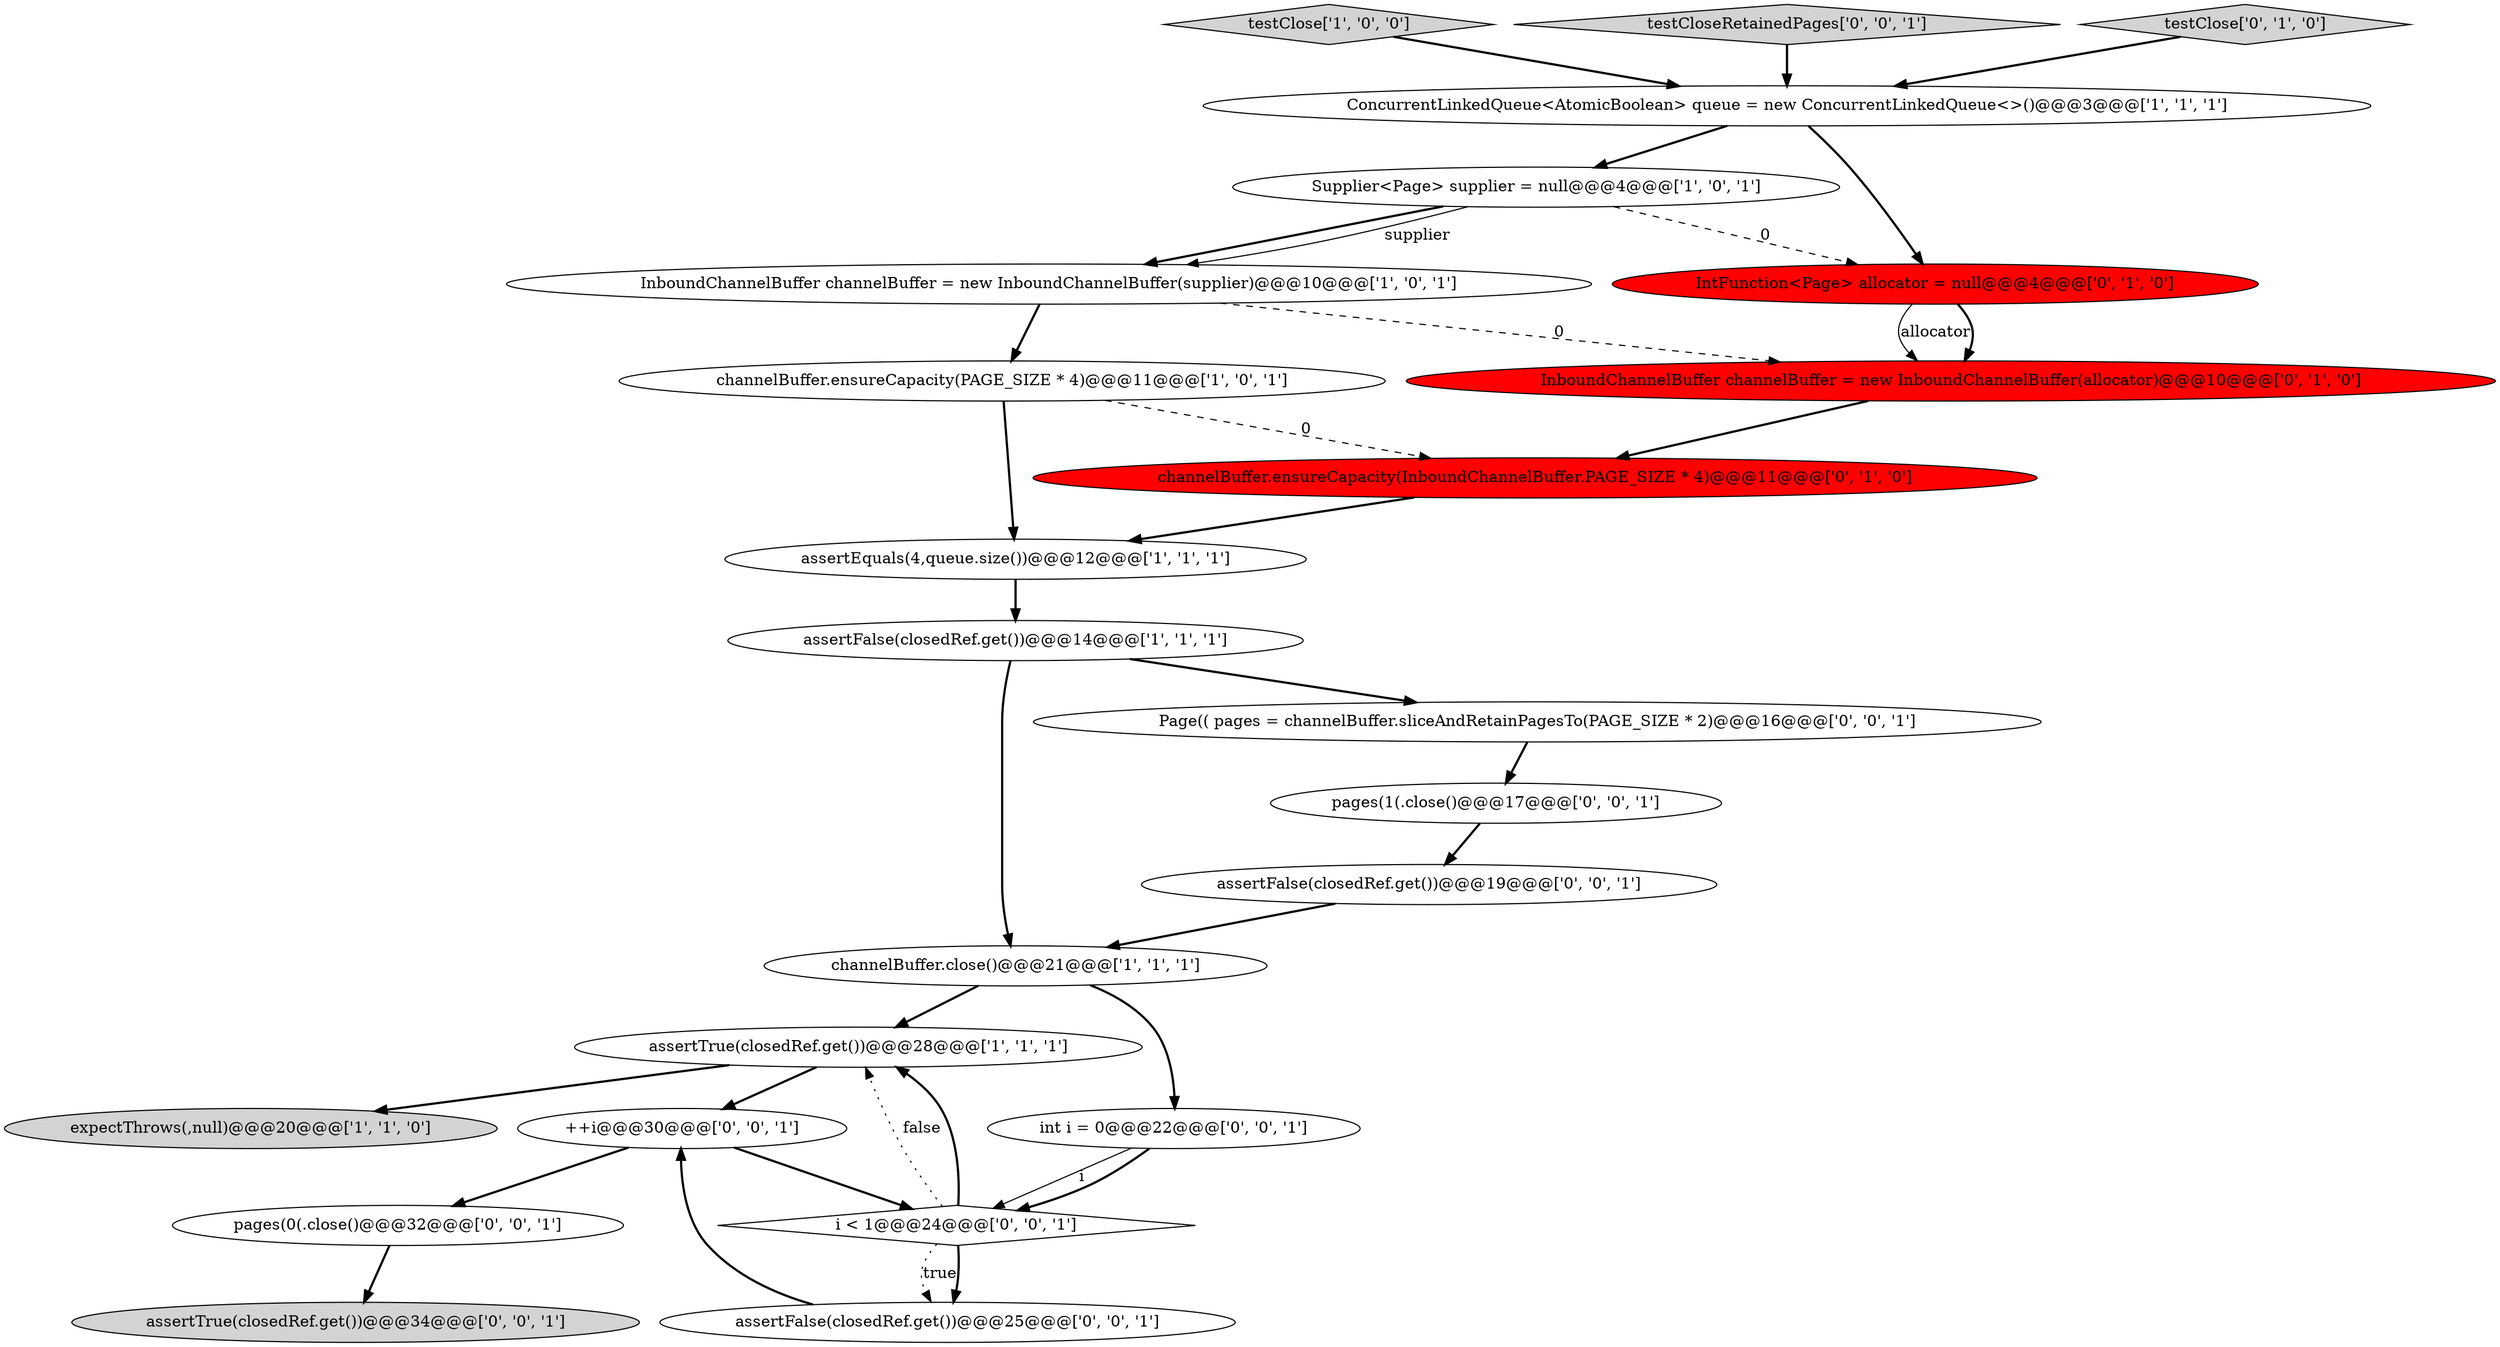 digraph {
2 [style = filled, label = "ConcurrentLinkedQueue<AtomicBoolean> queue = new ConcurrentLinkedQueue<>()@@@3@@@['1', '1', '1']", fillcolor = white, shape = ellipse image = "AAA0AAABBB1BBB"];
21 [style = filled, label = "pages(1(.close()@@@17@@@['0', '0', '1']", fillcolor = white, shape = ellipse image = "AAA0AAABBB3BBB"];
3 [style = filled, label = "assertFalse(closedRef.get())@@@14@@@['1', '1', '1']", fillcolor = white, shape = ellipse image = "AAA0AAABBB1BBB"];
9 [style = filled, label = "assertTrue(closedRef.get())@@@28@@@['1', '1', '1']", fillcolor = white, shape = ellipse image = "AAA0AAABBB1BBB"];
7 [style = filled, label = "testClose['1', '0', '0']", fillcolor = lightgray, shape = diamond image = "AAA0AAABBB1BBB"];
23 [style = filled, label = "assertTrue(closedRef.get())@@@34@@@['0', '0', '1']", fillcolor = lightgray, shape = ellipse image = "AAA0AAABBB3BBB"];
12 [style = filled, label = "InboundChannelBuffer channelBuffer = new InboundChannelBuffer(allocator)@@@10@@@['0', '1', '0']", fillcolor = red, shape = ellipse image = "AAA1AAABBB2BBB"];
5 [style = filled, label = "channelBuffer.ensureCapacity(PAGE_SIZE * 4)@@@11@@@['1', '0', '1']", fillcolor = white, shape = ellipse image = "AAA0AAABBB1BBB"];
4 [style = filled, label = "InboundChannelBuffer channelBuffer = new InboundChannelBuffer(supplier)@@@10@@@['1', '0', '1']", fillcolor = white, shape = ellipse image = "AAA0AAABBB1BBB"];
18 [style = filled, label = "testCloseRetainedPages['0', '0', '1']", fillcolor = lightgray, shape = diamond image = "AAA0AAABBB3BBB"];
19 [style = filled, label = "int i = 0@@@22@@@['0', '0', '1']", fillcolor = white, shape = ellipse image = "AAA0AAABBB3BBB"];
1 [style = filled, label = "Supplier<Page> supplier = null@@@4@@@['1', '0', '1']", fillcolor = white, shape = ellipse image = "AAA0AAABBB1BBB"];
16 [style = filled, label = "assertFalse(closedRef.get())@@@19@@@['0', '0', '1']", fillcolor = white, shape = ellipse image = "AAA0AAABBB3BBB"];
17 [style = filled, label = "pages(0(.close()@@@32@@@['0', '0', '1']", fillcolor = white, shape = ellipse image = "AAA0AAABBB3BBB"];
11 [style = filled, label = "channelBuffer.ensureCapacity(InboundChannelBuffer.PAGE_SIZE * 4)@@@11@@@['0', '1', '0']", fillcolor = red, shape = ellipse image = "AAA1AAABBB2BBB"];
22 [style = filled, label = "Page(( pages = channelBuffer.sliceAndRetainPagesTo(PAGE_SIZE * 2)@@@16@@@['0', '0', '1']", fillcolor = white, shape = ellipse image = "AAA0AAABBB3BBB"];
20 [style = filled, label = "assertFalse(closedRef.get())@@@25@@@['0', '0', '1']", fillcolor = white, shape = ellipse image = "AAA0AAABBB3BBB"];
13 [style = filled, label = "testClose['0', '1', '0']", fillcolor = lightgray, shape = diamond image = "AAA0AAABBB2BBB"];
8 [style = filled, label = "expectThrows(,null)@@@20@@@['1', '1', '0']", fillcolor = lightgray, shape = ellipse image = "AAA0AAABBB1BBB"];
0 [style = filled, label = "channelBuffer.close()@@@21@@@['1', '1', '1']", fillcolor = white, shape = ellipse image = "AAA0AAABBB1BBB"];
10 [style = filled, label = "IntFunction<Page> allocator = null@@@4@@@['0', '1', '0']", fillcolor = red, shape = ellipse image = "AAA1AAABBB2BBB"];
15 [style = filled, label = "++i@@@30@@@['0', '0', '1']", fillcolor = white, shape = ellipse image = "AAA0AAABBB3BBB"];
14 [style = filled, label = "i < 1@@@24@@@['0', '0', '1']", fillcolor = white, shape = diamond image = "AAA0AAABBB3BBB"];
6 [style = filled, label = "assertEquals(4,queue.size())@@@12@@@['1', '1', '1']", fillcolor = white, shape = ellipse image = "AAA0AAABBB1BBB"];
6->3 [style = bold, label=""];
1->4 [style = bold, label=""];
0->9 [style = bold, label=""];
16->0 [style = bold, label=""];
15->14 [style = bold, label=""];
0->19 [style = bold, label=""];
19->14 [style = solid, label="i"];
2->1 [style = bold, label=""];
11->6 [style = bold, label=""];
12->11 [style = bold, label=""];
22->21 [style = bold, label=""];
1->10 [style = dashed, label="0"];
18->2 [style = bold, label=""];
9->8 [style = bold, label=""];
2->10 [style = bold, label=""];
3->22 [style = bold, label=""];
17->23 [style = bold, label=""];
3->0 [style = bold, label=""];
4->12 [style = dashed, label="0"];
14->20 [style = dotted, label="true"];
15->17 [style = bold, label=""];
14->9 [style = dotted, label="false"];
19->14 [style = bold, label=""];
5->6 [style = bold, label=""];
5->11 [style = dashed, label="0"];
10->12 [style = solid, label="allocator"];
10->12 [style = bold, label=""];
7->2 [style = bold, label=""];
9->15 [style = bold, label=""];
1->4 [style = solid, label="supplier"];
21->16 [style = bold, label=""];
14->9 [style = bold, label=""];
20->15 [style = bold, label=""];
4->5 [style = bold, label=""];
14->20 [style = bold, label=""];
13->2 [style = bold, label=""];
}

